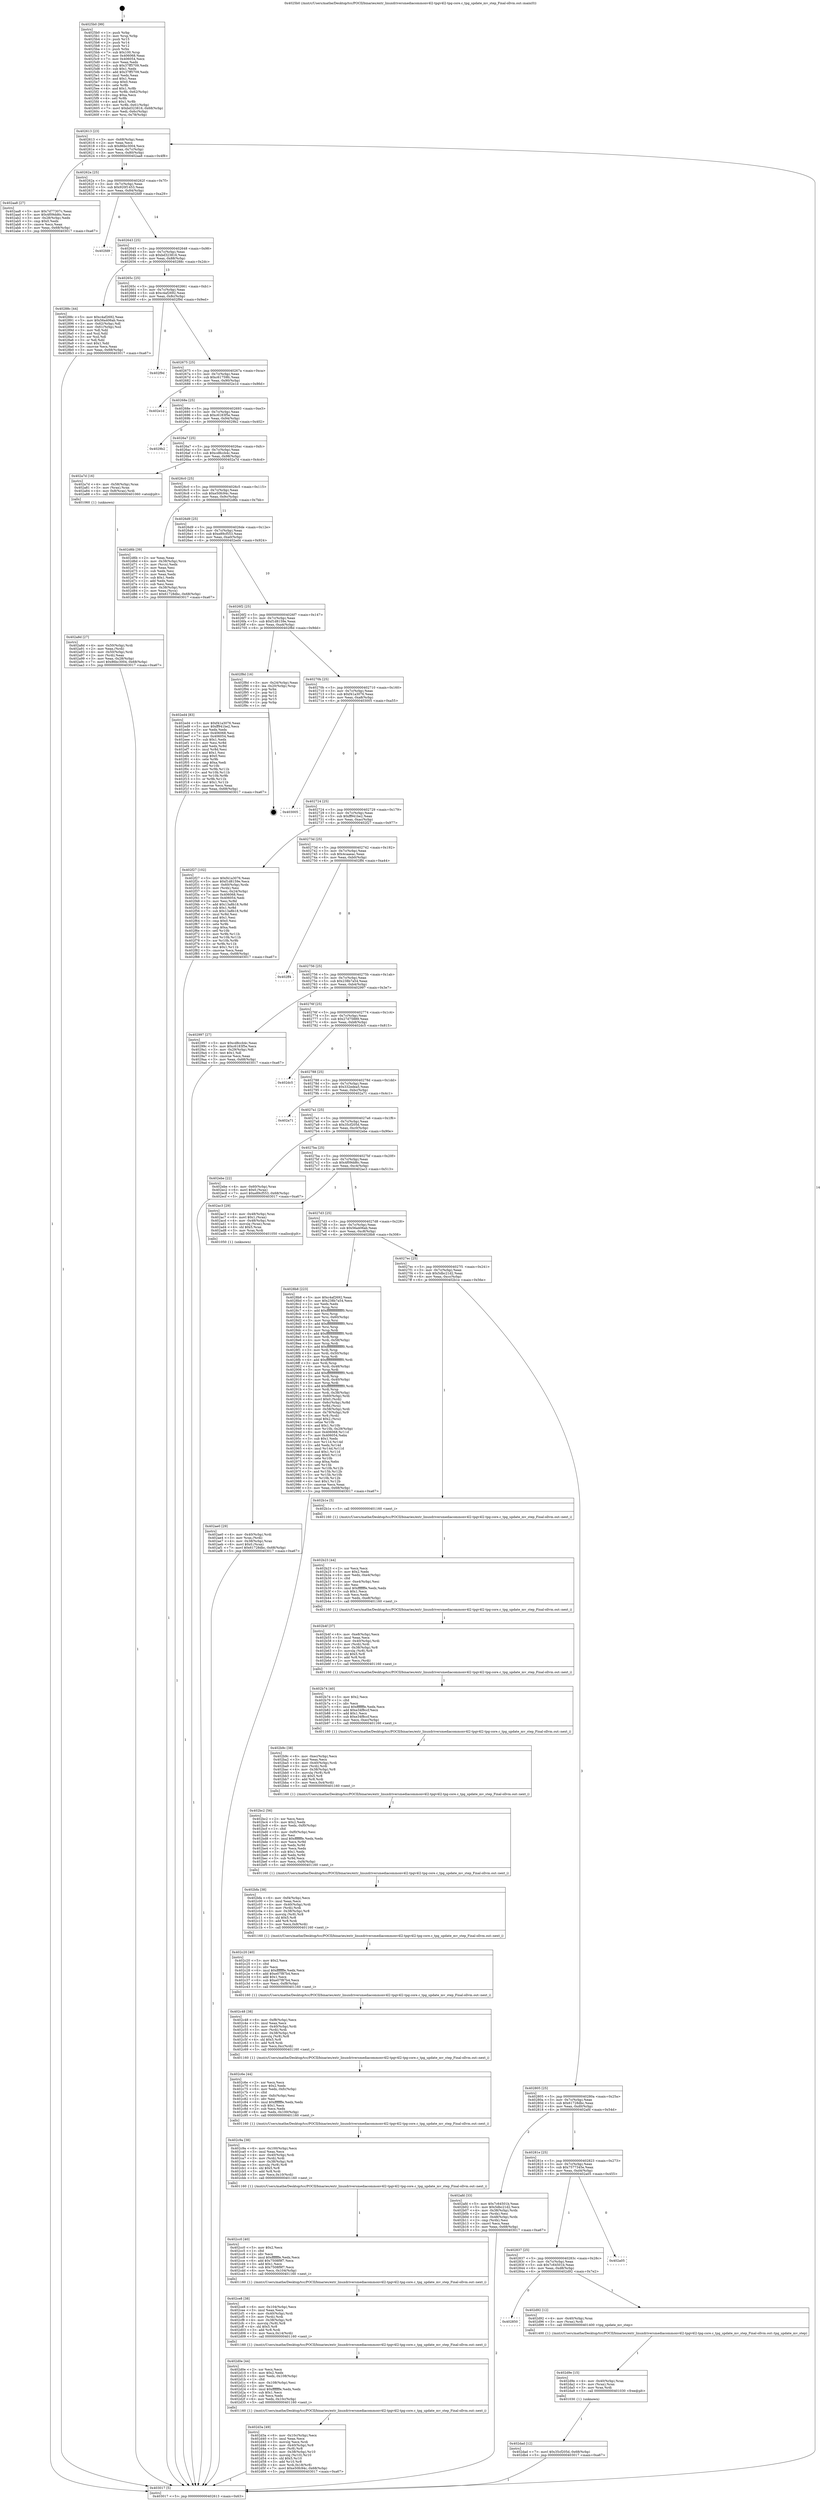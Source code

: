digraph "0x4025b0" {
  label = "0x4025b0 (/mnt/c/Users/mathe/Desktop/tcc/POCII/binaries/extr_linuxdriversmediacommonv4l2-tpgv4l2-tpg-core.c_tpg_update_mv_step_Final-ollvm.out::main(0))"
  labelloc = "t"
  node[shape=record]

  Entry [label="",width=0.3,height=0.3,shape=circle,fillcolor=black,style=filled]
  "0x402613" [label="{
     0x402613 [23]\l
     | [instrs]\l
     &nbsp;&nbsp;0x402613 \<+3\>: mov -0x68(%rbp),%eax\l
     &nbsp;&nbsp;0x402616 \<+2\>: mov %eax,%ecx\l
     &nbsp;&nbsp;0x402618 \<+6\>: sub $0x86bc3004,%ecx\l
     &nbsp;&nbsp;0x40261e \<+3\>: mov %eax,-0x7c(%rbp)\l
     &nbsp;&nbsp;0x402621 \<+3\>: mov %ecx,-0x80(%rbp)\l
     &nbsp;&nbsp;0x402624 \<+6\>: je 0000000000402aa8 \<main+0x4f8\>\l
  }"]
  "0x402aa8" [label="{
     0x402aa8 [27]\l
     | [instrs]\l
     &nbsp;&nbsp;0x402aa8 \<+5\>: mov $0x7d77307c,%eax\l
     &nbsp;&nbsp;0x402aad \<+5\>: mov $0x4f09dd6c,%ecx\l
     &nbsp;&nbsp;0x402ab2 \<+3\>: mov -0x28(%rbp),%edx\l
     &nbsp;&nbsp;0x402ab5 \<+3\>: cmp $0x0,%edx\l
     &nbsp;&nbsp;0x402ab8 \<+3\>: cmove %ecx,%eax\l
     &nbsp;&nbsp;0x402abb \<+3\>: mov %eax,-0x68(%rbp)\l
     &nbsp;&nbsp;0x402abe \<+5\>: jmp 0000000000403017 \<main+0xa67\>\l
  }"]
  "0x40262a" [label="{
     0x40262a [25]\l
     | [instrs]\l
     &nbsp;&nbsp;0x40262a \<+5\>: jmp 000000000040262f \<main+0x7f\>\l
     &nbsp;&nbsp;0x40262f \<+3\>: mov -0x7c(%rbp),%eax\l
     &nbsp;&nbsp;0x402632 \<+5\>: sub $0x920f1453,%eax\l
     &nbsp;&nbsp;0x402637 \<+6\>: mov %eax,-0x84(%rbp)\l
     &nbsp;&nbsp;0x40263d \<+6\>: je 0000000000402fd9 \<main+0xa29\>\l
  }"]
  Exit [label="",width=0.3,height=0.3,shape=circle,fillcolor=black,style=filled,peripheries=2]
  "0x402fd9" [label="{
     0x402fd9\l
  }", style=dashed]
  "0x402643" [label="{
     0x402643 [25]\l
     | [instrs]\l
     &nbsp;&nbsp;0x402643 \<+5\>: jmp 0000000000402648 \<main+0x98\>\l
     &nbsp;&nbsp;0x402648 \<+3\>: mov -0x7c(%rbp),%eax\l
     &nbsp;&nbsp;0x40264b \<+5\>: sub $0xbd323816,%eax\l
     &nbsp;&nbsp;0x402650 \<+6\>: mov %eax,-0x88(%rbp)\l
     &nbsp;&nbsp;0x402656 \<+6\>: je 000000000040288c \<main+0x2dc\>\l
  }"]
  "0x402dad" [label="{
     0x402dad [12]\l
     | [instrs]\l
     &nbsp;&nbsp;0x402dad \<+7\>: movl $0x35cf205d,-0x68(%rbp)\l
     &nbsp;&nbsp;0x402db4 \<+5\>: jmp 0000000000403017 \<main+0xa67\>\l
  }"]
  "0x40288c" [label="{
     0x40288c [44]\l
     | [instrs]\l
     &nbsp;&nbsp;0x40288c \<+5\>: mov $0xc4af2692,%eax\l
     &nbsp;&nbsp;0x402891 \<+5\>: mov $0x56a406ab,%ecx\l
     &nbsp;&nbsp;0x402896 \<+3\>: mov -0x62(%rbp),%dl\l
     &nbsp;&nbsp;0x402899 \<+4\>: mov -0x61(%rbp),%sil\l
     &nbsp;&nbsp;0x40289d \<+3\>: mov %dl,%dil\l
     &nbsp;&nbsp;0x4028a0 \<+3\>: and %sil,%dil\l
     &nbsp;&nbsp;0x4028a3 \<+3\>: xor %sil,%dl\l
     &nbsp;&nbsp;0x4028a6 \<+3\>: or %dl,%dil\l
     &nbsp;&nbsp;0x4028a9 \<+4\>: test $0x1,%dil\l
     &nbsp;&nbsp;0x4028ad \<+3\>: cmovne %ecx,%eax\l
     &nbsp;&nbsp;0x4028b0 \<+3\>: mov %eax,-0x68(%rbp)\l
     &nbsp;&nbsp;0x4028b3 \<+5\>: jmp 0000000000403017 \<main+0xa67\>\l
  }"]
  "0x40265c" [label="{
     0x40265c [25]\l
     | [instrs]\l
     &nbsp;&nbsp;0x40265c \<+5\>: jmp 0000000000402661 \<main+0xb1\>\l
     &nbsp;&nbsp;0x402661 \<+3\>: mov -0x7c(%rbp),%eax\l
     &nbsp;&nbsp;0x402664 \<+5\>: sub $0xc4af2692,%eax\l
     &nbsp;&nbsp;0x402669 \<+6\>: mov %eax,-0x8c(%rbp)\l
     &nbsp;&nbsp;0x40266f \<+6\>: je 0000000000402f9d \<main+0x9ed\>\l
  }"]
  "0x403017" [label="{
     0x403017 [5]\l
     | [instrs]\l
     &nbsp;&nbsp;0x403017 \<+5\>: jmp 0000000000402613 \<main+0x63\>\l
  }"]
  "0x4025b0" [label="{
     0x4025b0 [99]\l
     | [instrs]\l
     &nbsp;&nbsp;0x4025b0 \<+1\>: push %rbp\l
     &nbsp;&nbsp;0x4025b1 \<+3\>: mov %rsp,%rbp\l
     &nbsp;&nbsp;0x4025b4 \<+2\>: push %r15\l
     &nbsp;&nbsp;0x4025b6 \<+2\>: push %r14\l
     &nbsp;&nbsp;0x4025b8 \<+2\>: push %r12\l
     &nbsp;&nbsp;0x4025ba \<+1\>: push %rbx\l
     &nbsp;&nbsp;0x4025bb \<+7\>: sub $0x100,%rsp\l
     &nbsp;&nbsp;0x4025c2 \<+7\>: mov 0x406068,%eax\l
     &nbsp;&nbsp;0x4025c9 \<+7\>: mov 0x406054,%ecx\l
     &nbsp;&nbsp;0x4025d0 \<+2\>: mov %eax,%edx\l
     &nbsp;&nbsp;0x4025d2 \<+6\>: sub $0x37ff5709,%edx\l
     &nbsp;&nbsp;0x4025d8 \<+3\>: sub $0x1,%edx\l
     &nbsp;&nbsp;0x4025db \<+6\>: add $0x37ff5709,%edx\l
     &nbsp;&nbsp;0x4025e1 \<+3\>: imul %edx,%eax\l
     &nbsp;&nbsp;0x4025e4 \<+3\>: and $0x1,%eax\l
     &nbsp;&nbsp;0x4025e7 \<+3\>: cmp $0x0,%eax\l
     &nbsp;&nbsp;0x4025ea \<+4\>: sete %r8b\l
     &nbsp;&nbsp;0x4025ee \<+4\>: and $0x1,%r8b\l
     &nbsp;&nbsp;0x4025f2 \<+4\>: mov %r8b,-0x62(%rbp)\l
     &nbsp;&nbsp;0x4025f6 \<+3\>: cmp $0xa,%ecx\l
     &nbsp;&nbsp;0x4025f9 \<+4\>: setl %r8b\l
     &nbsp;&nbsp;0x4025fd \<+4\>: and $0x1,%r8b\l
     &nbsp;&nbsp;0x402601 \<+4\>: mov %r8b,-0x61(%rbp)\l
     &nbsp;&nbsp;0x402605 \<+7\>: movl $0xbd323816,-0x68(%rbp)\l
     &nbsp;&nbsp;0x40260c \<+3\>: mov %edi,-0x6c(%rbp)\l
     &nbsp;&nbsp;0x40260f \<+4\>: mov %rsi,-0x78(%rbp)\l
  }"]
  "0x402d9e" [label="{
     0x402d9e [15]\l
     | [instrs]\l
     &nbsp;&nbsp;0x402d9e \<+4\>: mov -0x40(%rbp),%rax\l
     &nbsp;&nbsp;0x402da2 \<+3\>: mov (%rax),%rax\l
     &nbsp;&nbsp;0x402da5 \<+3\>: mov %rax,%rdi\l
     &nbsp;&nbsp;0x402da8 \<+5\>: call 0000000000401030 \<free@plt\>\l
     | [calls]\l
     &nbsp;&nbsp;0x401030 \{1\} (unknown)\l
  }"]
  "0x402f9d" [label="{
     0x402f9d\l
  }", style=dashed]
  "0x402675" [label="{
     0x402675 [25]\l
     | [instrs]\l
     &nbsp;&nbsp;0x402675 \<+5\>: jmp 000000000040267a \<main+0xca\>\l
     &nbsp;&nbsp;0x40267a \<+3\>: mov -0x7c(%rbp),%eax\l
     &nbsp;&nbsp;0x40267d \<+5\>: sub $0xc61759fc,%eax\l
     &nbsp;&nbsp;0x402682 \<+6\>: mov %eax,-0x90(%rbp)\l
     &nbsp;&nbsp;0x402688 \<+6\>: je 0000000000402e1d \<main+0x86d\>\l
  }"]
  "0x402850" [label="{
     0x402850\l
  }", style=dashed]
  "0x402e1d" [label="{
     0x402e1d\l
  }", style=dashed]
  "0x40268e" [label="{
     0x40268e [25]\l
     | [instrs]\l
     &nbsp;&nbsp;0x40268e \<+5\>: jmp 0000000000402693 \<main+0xe3\>\l
     &nbsp;&nbsp;0x402693 \<+3\>: mov -0x7c(%rbp),%eax\l
     &nbsp;&nbsp;0x402696 \<+5\>: sub $0xc6183f5e,%eax\l
     &nbsp;&nbsp;0x40269b \<+6\>: mov %eax,-0x94(%rbp)\l
     &nbsp;&nbsp;0x4026a1 \<+6\>: je 00000000004029b2 \<main+0x402\>\l
  }"]
  "0x402d92" [label="{
     0x402d92 [12]\l
     | [instrs]\l
     &nbsp;&nbsp;0x402d92 \<+4\>: mov -0x40(%rbp),%rax\l
     &nbsp;&nbsp;0x402d96 \<+3\>: mov (%rax),%rdi\l
     &nbsp;&nbsp;0x402d99 \<+5\>: call 0000000000401400 \<tpg_update_mv_step\>\l
     | [calls]\l
     &nbsp;&nbsp;0x401400 \{1\} (/mnt/c/Users/mathe/Desktop/tcc/POCII/binaries/extr_linuxdriversmediacommonv4l2-tpgv4l2-tpg-core.c_tpg_update_mv_step_Final-ollvm.out::tpg_update_mv_step)\l
  }"]
  "0x4029b2" [label="{
     0x4029b2\l
  }", style=dashed]
  "0x4026a7" [label="{
     0x4026a7 [25]\l
     | [instrs]\l
     &nbsp;&nbsp;0x4026a7 \<+5\>: jmp 00000000004026ac \<main+0xfc\>\l
     &nbsp;&nbsp;0x4026ac \<+3\>: mov -0x7c(%rbp),%eax\l
     &nbsp;&nbsp;0x4026af \<+5\>: sub $0xcd8ccb4c,%eax\l
     &nbsp;&nbsp;0x4026b4 \<+6\>: mov %eax,-0x98(%rbp)\l
     &nbsp;&nbsp;0x4026ba \<+6\>: je 0000000000402a7d \<main+0x4cd\>\l
  }"]
  "0x402837" [label="{
     0x402837 [25]\l
     | [instrs]\l
     &nbsp;&nbsp;0x402837 \<+5\>: jmp 000000000040283c \<main+0x28c\>\l
     &nbsp;&nbsp;0x40283c \<+3\>: mov -0x7c(%rbp),%eax\l
     &nbsp;&nbsp;0x40283f \<+5\>: sub $0x7c64501b,%eax\l
     &nbsp;&nbsp;0x402844 \<+6\>: mov %eax,-0xd8(%rbp)\l
     &nbsp;&nbsp;0x40284a \<+6\>: je 0000000000402d92 \<main+0x7e2\>\l
  }"]
  "0x402a7d" [label="{
     0x402a7d [16]\l
     | [instrs]\l
     &nbsp;&nbsp;0x402a7d \<+4\>: mov -0x58(%rbp),%rax\l
     &nbsp;&nbsp;0x402a81 \<+3\>: mov (%rax),%rax\l
     &nbsp;&nbsp;0x402a84 \<+4\>: mov 0x8(%rax),%rdi\l
     &nbsp;&nbsp;0x402a88 \<+5\>: call 0000000000401060 \<atoi@plt\>\l
     | [calls]\l
     &nbsp;&nbsp;0x401060 \{1\} (unknown)\l
  }"]
  "0x4026c0" [label="{
     0x4026c0 [25]\l
     | [instrs]\l
     &nbsp;&nbsp;0x4026c0 \<+5\>: jmp 00000000004026c5 \<main+0x115\>\l
     &nbsp;&nbsp;0x4026c5 \<+3\>: mov -0x7c(%rbp),%eax\l
     &nbsp;&nbsp;0x4026c8 \<+5\>: sub $0xe50fc94c,%eax\l
     &nbsp;&nbsp;0x4026cd \<+6\>: mov %eax,-0x9c(%rbp)\l
     &nbsp;&nbsp;0x4026d3 \<+6\>: je 0000000000402d6b \<main+0x7bb\>\l
  }"]
  "0x402a05" [label="{
     0x402a05\l
  }", style=dashed]
  "0x402d6b" [label="{
     0x402d6b [39]\l
     | [instrs]\l
     &nbsp;&nbsp;0x402d6b \<+2\>: xor %eax,%eax\l
     &nbsp;&nbsp;0x402d6d \<+4\>: mov -0x38(%rbp),%rcx\l
     &nbsp;&nbsp;0x402d71 \<+2\>: mov (%rcx),%edx\l
     &nbsp;&nbsp;0x402d73 \<+2\>: mov %eax,%esi\l
     &nbsp;&nbsp;0x402d75 \<+2\>: sub %edx,%esi\l
     &nbsp;&nbsp;0x402d77 \<+2\>: mov %eax,%edx\l
     &nbsp;&nbsp;0x402d79 \<+3\>: sub $0x1,%edx\l
     &nbsp;&nbsp;0x402d7c \<+2\>: add %edx,%esi\l
     &nbsp;&nbsp;0x402d7e \<+2\>: sub %esi,%eax\l
     &nbsp;&nbsp;0x402d80 \<+4\>: mov -0x38(%rbp),%rcx\l
     &nbsp;&nbsp;0x402d84 \<+2\>: mov %eax,(%rcx)\l
     &nbsp;&nbsp;0x402d86 \<+7\>: movl $0x61728dbc,-0x68(%rbp)\l
     &nbsp;&nbsp;0x402d8d \<+5\>: jmp 0000000000403017 \<main+0xa67\>\l
  }"]
  "0x4026d9" [label="{
     0x4026d9 [25]\l
     | [instrs]\l
     &nbsp;&nbsp;0x4026d9 \<+5\>: jmp 00000000004026de \<main+0x12e\>\l
     &nbsp;&nbsp;0x4026de \<+3\>: mov -0x7c(%rbp),%eax\l
     &nbsp;&nbsp;0x4026e1 \<+5\>: sub $0xe89cf553,%eax\l
     &nbsp;&nbsp;0x4026e6 \<+6\>: mov %eax,-0xa0(%rbp)\l
     &nbsp;&nbsp;0x4026ec \<+6\>: je 0000000000402ed4 \<main+0x924\>\l
  }"]
  "0x402d3a" [label="{
     0x402d3a [49]\l
     | [instrs]\l
     &nbsp;&nbsp;0x402d3a \<+6\>: mov -0x10c(%rbp),%ecx\l
     &nbsp;&nbsp;0x402d40 \<+3\>: imul %eax,%ecx\l
     &nbsp;&nbsp;0x402d43 \<+3\>: movslq %ecx,%rdi\l
     &nbsp;&nbsp;0x402d46 \<+4\>: mov -0x40(%rbp),%r8\l
     &nbsp;&nbsp;0x402d4a \<+3\>: mov (%r8),%r8\l
     &nbsp;&nbsp;0x402d4d \<+4\>: mov -0x38(%rbp),%r10\l
     &nbsp;&nbsp;0x402d51 \<+3\>: movslq (%r10),%r10\l
     &nbsp;&nbsp;0x402d54 \<+4\>: shl $0x5,%r10\l
     &nbsp;&nbsp;0x402d58 \<+3\>: add %r10,%r8\l
     &nbsp;&nbsp;0x402d5b \<+4\>: mov %rdi,0x18(%r8)\l
     &nbsp;&nbsp;0x402d5f \<+7\>: movl $0xe50fc94c,-0x68(%rbp)\l
     &nbsp;&nbsp;0x402d66 \<+5\>: jmp 0000000000403017 \<main+0xa67\>\l
  }"]
  "0x402ed4" [label="{
     0x402ed4 [83]\l
     | [instrs]\l
     &nbsp;&nbsp;0x402ed4 \<+5\>: mov $0xf41a3076,%eax\l
     &nbsp;&nbsp;0x402ed9 \<+5\>: mov $0xff941be2,%ecx\l
     &nbsp;&nbsp;0x402ede \<+2\>: xor %edx,%edx\l
     &nbsp;&nbsp;0x402ee0 \<+7\>: mov 0x406068,%esi\l
     &nbsp;&nbsp;0x402ee7 \<+7\>: mov 0x406054,%edi\l
     &nbsp;&nbsp;0x402eee \<+3\>: sub $0x1,%edx\l
     &nbsp;&nbsp;0x402ef1 \<+3\>: mov %esi,%r8d\l
     &nbsp;&nbsp;0x402ef4 \<+3\>: add %edx,%r8d\l
     &nbsp;&nbsp;0x402ef7 \<+4\>: imul %r8d,%esi\l
     &nbsp;&nbsp;0x402efb \<+3\>: and $0x1,%esi\l
     &nbsp;&nbsp;0x402efe \<+3\>: cmp $0x0,%esi\l
     &nbsp;&nbsp;0x402f01 \<+4\>: sete %r9b\l
     &nbsp;&nbsp;0x402f05 \<+3\>: cmp $0xa,%edi\l
     &nbsp;&nbsp;0x402f08 \<+4\>: setl %r10b\l
     &nbsp;&nbsp;0x402f0c \<+3\>: mov %r9b,%r11b\l
     &nbsp;&nbsp;0x402f0f \<+3\>: and %r10b,%r11b\l
     &nbsp;&nbsp;0x402f12 \<+3\>: xor %r10b,%r9b\l
     &nbsp;&nbsp;0x402f15 \<+3\>: or %r9b,%r11b\l
     &nbsp;&nbsp;0x402f18 \<+4\>: test $0x1,%r11b\l
     &nbsp;&nbsp;0x402f1c \<+3\>: cmovne %ecx,%eax\l
     &nbsp;&nbsp;0x402f1f \<+3\>: mov %eax,-0x68(%rbp)\l
     &nbsp;&nbsp;0x402f22 \<+5\>: jmp 0000000000403017 \<main+0xa67\>\l
  }"]
  "0x4026f2" [label="{
     0x4026f2 [25]\l
     | [instrs]\l
     &nbsp;&nbsp;0x4026f2 \<+5\>: jmp 00000000004026f7 \<main+0x147\>\l
     &nbsp;&nbsp;0x4026f7 \<+3\>: mov -0x7c(%rbp),%eax\l
     &nbsp;&nbsp;0x4026fa \<+5\>: sub $0xf1d8159e,%eax\l
     &nbsp;&nbsp;0x4026ff \<+6\>: mov %eax,-0xa4(%rbp)\l
     &nbsp;&nbsp;0x402705 \<+6\>: je 0000000000402f8d \<main+0x9dd\>\l
  }"]
  "0x402d0e" [label="{
     0x402d0e [44]\l
     | [instrs]\l
     &nbsp;&nbsp;0x402d0e \<+2\>: xor %ecx,%ecx\l
     &nbsp;&nbsp;0x402d10 \<+5\>: mov $0x2,%edx\l
     &nbsp;&nbsp;0x402d15 \<+6\>: mov %edx,-0x108(%rbp)\l
     &nbsp;&nbsp;0x402d1b \<+1\>: cltd\l
     &nbsp;&nbsp;0x402d1c \<+6\>: mov -0x108(%rbp),%esi\l
     &nbsp;&nbsp;0x402d22 \<+2\>: idiv %esi\l
     &nbsp;&nbsp;0x402d24 \<+6\>: imul $0xfffffffe,%edx,%edx\l
     &nbsp;&nbsp;0x402d2a \<+3\>: sub $0x1,%ecx\l
     &nbsp;&nbsp;0x402d2d \<+2\>: sub %ecx,%edx\l
     &nbsp;&nbsp;0x402d2f \<+6\>: mov %edx,-0x10c(%rbp)\l
     &nbsp;&nbsp;0x402d35 \<+5\>: call 0000000000401160 \<next_i\>\l
     | [calls]\l
     &nbsp;&nbsp;0x401160 \{1\} (/mnt/c/Users/mathe/Desktop/tcc/POCII/binaries/extr_linuxdriversmediacommonv4l2-tpgv4l2-tpg-core.c_tpg_update_mv_step_Final-ollvm.out::next_i)\l
  }"]
  "0x402f8d" [label="{
     0x402f8d [16]\l
     | [instrs]\l
     &nbsp;&nbsp;0x402f8d \<+3\>: mov -0x24(%rbp),%eax\l
     &nbsp;&nbsp;0x402f90 \<+4\>: lea -0x20(%rbp),%rsp\l
     &nbsp;&nbsp;0x402f94 \<+1\>: pop %rbx\l
     &nbsp;&nbsp;0x402f95 \<+2\>: pop %r12\l
     &nbsp;&nbsp;0x402f97 \<+2\>: pop %r14\l
     &nbsp;&nbsp;0x402f99 \<+2\>: pop %r15\l
     &nbsp;&nbsp;0x402f9b \<+1\>: pop %rbp\l
     &nbsp;&nbsp;0x402f9c \<+1\>: ret\l
  }"]
  "0x40270b" [label="{
     0x40270b [25]\l
     | [instrs]\l
     &nbsp;&nbsp;0x40270b \<+5\>: jmp 0000000000402710 \<main+0x160\>\l
     &nbsp;&nbsp;0x402710 \<+3\>: mov -0x7c(%rbp),%eax\l
     &nbsp;&nbsp;0x402713 \<+5\>: sub $0xf41a3076,%eax\l
     &nbsp;&nbsp;0x402718 \<+6\>: mov %eax,-0xa8(%rbp)\l
     &nbsp;&nbsp;0x40271e \<+6\>: je 0000000000403005 \<main+0xa55\>\l
  }"]
  "0x402ce8" [label="{
     0x402ce8 [38]\l
     | [instrs]\l
     &nbsp;&nbsp;0x402ce8 \<+6\>: mov -0x104(%rbp),%ecx\l
     &nbsp;&nbsp;0x402cee \<+3\>: imul %eax,%ecx\l
     &nbsp;&nbsp;0x402cf1 \<+4\>: mov -0x40(%rbp),%rdi\l
     &nbsp;&nbsp;0x402cf5 \<+3\>: mov (%rdi),%rdi\l
     &nbsp;&nbsp;0x402cf8 \<+4\>: mov -0x38(%rbp),%r8\l
     &nbsp;&nbsp;0x402cfc \<+3\>: movslq (%r8),%r8\l
     &nbsp;&nbsp;0x402cff \<+4\>: shl $0x5,%r8\l
     &nbsp;&nbsp;0x402d03 \<+3\>: add %r8,%rdi\l
     &nbsp;&nbsp;0x402d06 \<+3\>: mov %ecx,0x14(%rdi)\l
     &nbsp;&nbsp;0x402d09 \<+5\>: call 0000000000401160 \<next_i\>\l
     | [calls]\l
     &nbsp;&nbsp;0x401160 \{1\} (/mnt/c/Users/mathe/Desktop/tcc/POCII/binaries/extr_linuxdriversmediacommonv4l2-tpgv4l2-tpg-core.c_tpg_update_mv_step_Final-ollvm.out::next_i)\l
  }"]
  "0x403005" [label="{
     0x403005\l
  }", style=dashed]
  "0x402724" [label="{
     0x402724 [25]\l
     | [instrs]\l
     &nbsp;&nbsp;0x402724 \<+5\>: jmp 0000000000402729 \<main+0x179\>\l
     &nbsp;&nbsp;0x402729 \<+3\>: mov -0x7c(%rbp),%eax\l
     &nbsp;&nbsp;0x40272c \<+5\>: sub $0xff941be2,%eax\l
     &nbsp;&nbsp;0x402731 \<+6\>: mov %eax,-0xac(%rbp)\l
     &nbsp;&nbsp;0x402737 \<+6\>: je 0000000000402f27 \<main+0x977\>\l
  }"]
  "0x402cc0" [label="{
     0x402cc0 [40]\l
     | [instrs]\l
     &nbsp;&nbsp;0x402cc0 \<+5\>: mov $0x2,%ecx\l
     &nbsp;&nbsp;0x402cc5 \<+1\>: cltd\l
     &nbsp;&nbsp;0x402cc6 \<+2\>: idiv %ecx\l
     &nbsp;&nbsp;0x402cc8 \<+6\>: imul $0xfffffffe,%edx,%ecx\l
     &nbsp;&nbsp;0x402cce \<+6\>: add $0x7508f9f7,%ecx\l
     &nbsp;&nbsp;0x402cd4 \<+3\>: add $0x1,%ecx\l
     &nbsp;&nbsp;0x402cd7 \<+6\>: sub $0x7508f9f7,%ecx\l
     &nbsp;&nbsp;0x402cdd \<+6\>: mov %ecx,-0x104(%rbp)\l
     &nbsp;&nbsp;0x402ce3 \<+5\>: call 0000000000401160 \<next_i\>\l
     | [calls]\l
     &nbsp;&nbsp;0x401160 \{1\} (/mnt/c/Users/mathe/Desktop/tcc/POCII/binaries/extr_linuxdriversmediacommonv4l2-tpgv4l2-tpg-core.c_tpg_update_mv_step_Final-ollvm.out::next_i)\l
  }"]
  "0x402f27" [label="{
     0x402f27 [102]\l
     | [instrs]\l
     &nbsp;&nbsp;0x402f27 \<+5\>: mov $0xf41a3076,%eax\l
     &nbsp;&nbsp;0x402f2c \<+5\>: mov $0xf1d8159e,%ecx\l
     &nbsp;&nbsp;0x402f31 \<+4\>: mov -0x60(%rbp),%rdx\l
     &nbsp;&nbsp;0x402f35 \<+2\>: mov (%rdx),%esi\l
     &nbsp;&nbsp;0x402f37 \<+3\>: mov %esi,-0x24(%rbp)\l
     &nbsp;&nbsp;0x402f3a \<+7\>: mov 0x406068,%esi\l
     &nbsp;&nbsp;0x402f41 \<+7\>: mov 0x406054,%edi\l
     &nbsp;&nbsp;0x402f48 \<+3\>: mov %esi,%r8d\l
     &nbsp;&nbsp;0x402f4b \<+7\>: add $0x13a8b18,%r8d\l
     &nbsp;&nbsp;0x402f52 \<+4\>: sub $0x1,%r8d\l
     &nbsp;&nbsp;0x402f56 \<+7\>: sub $0x13a8b18,%r8d\l
     &nbsp;&nbsp;0x402f5d \<+4\>: imul %r8d,%esi\l
     &nbsp;&nbsp;0x402f61 \<+3\>: and $0x1,%esi\l
     &nbsp;&nbsp;0x402f64 \<+3\>: cmp $0x0,%esi\l
     &nbsp;&nbsp;0x402f67 \<+4\>: sete %r9b\l
     &nbsp;&nbsp;0x402f6b \<+3\>: cmp $0xa,%edi\l
     &nbsp;&nbsp;0x402f6e \<+4\>: setl %r10b\l
     &nbsp;&nbsp;0x402f72 \<+3\>: mov %r9b,%r11b\l
     &nbsp;&nbsp;0x402f75 \<+3\>: and %r10b,%r11b\l
     &nbsp;&nbsp;0x402f78 \<+3\>: xor %r10b,%r9b\l
     &nbsp;&nbsp;0x402f7b \<+3\>: or %r9b,%r11b\l
     &nbsp;&nbsp;0x402f7e \<+4\>: test $0x1,%r11b\l
     &nbsp;&nbsp;0x402f82 \<+3\>: cmovne %ecx,%eax\l
     &nbsp;&nbsp;0x402f85 \<+3\>: mov %eax,-0x68(%rbp)\l
     &nbsp;&nbsp;0x402f88 \<+5\>: jmp 0000000000403017 \<main+0xa67\>\l
  }"]
  "0x40273d" [label="{
     0x40273d [25]\l
     | [instrs]\l
     &nbsp;&nbsp;0x40273d \<+5\>: jmp 0000000000402742 \<main+0x192\>\l
     &nbsp;&nbsp;0x402742 \<+3\>: mov -0x7c(%rbp),%eax\l
     &nbsp;&nbsp;0x402745 \<+5\>: sub $0x4caaeac,%eax\l
     &nbsp;&nbsp;0x40274a \<+6\>: mov %eax,-0xb0(%rbp)\l
     &nbsp;&nbsp;0x402750 \<+6\>: je 0000000000402ff4 \<main+0xa44\>\l
  }"]
  "0x402c9a" [label="{
     0x402c9a [38]\l
     | [instrs]\l
     &nbsp;&nbsp;0x402c9a \<+6\>: mov -0x100(%rbp),%ecx\l
     &nbsp;&nbsp;0x402ca0 \<+3\>: imul %eax,%ecx\l
     &nbsp;&nbsp;0x402ca3 \<+4\>: mov -0x40(%rbp),%rdi\l
     &nbsp;&nbsp;0x402ca7 \<+3\>: mov (%rdi),%rdi\l
     &nbsp;&nbsp;0x402caa \<+4\>: mov -0x38(%rbp),%r8\l
     &nbsp;&nbsp;0x402cae \<+3\>: movslq (%r8),%r8\l
     &nbsp;&nbsp;0x402cb1 \<+4\>: shl $0x5,%r8\l
     &nbsp;&nbsp;0x402cb5 \<+3\>: add %r8,%rdi\l
     &nbsp;&nbsp;0x402cb8 \<+3\>: mov %ecx,0x10(%rdi)\l
     &nbsp;&nbsp;0x402cbb \<+5\>: call 0000000000401160 \<next_i\>\l
     | [calls]\l
     &nbsp;&nbsp;0x401160 \{1\} (/mnt/c/Users/mathe/Desktop/tcc/POCII/binaries/extr_linuxdriversmediacommonv4l2-tpgv4l2-tpg-core.c_tpg_update_mv_step_Final-ollvm.out::next_i)\l
  }"]
  "0x402ff4" [label="{
     0x402ff4\l
  }", style=dashed]
  "0x402756" [label="{
     0x402756 [25]\l
     | [instrs]\l
     &nbsp;&nbsp;0x402756 \<+5\>: jmp 000000000040275b \<main+0x1ab\>\l
     &nbsp;&nbsp;0x40275b \<+3\>: mov -0x7c(%rbp),%eax\l
     &nbsp;&nbsp;0x40275e \<+5\>: sub $0x238b7a54,%eax\l
     &nbsp;&nbsp;0x402763 \<+6\>: mov %eax,-0xb4(%rbp)\l
     &nbsp;&nbsp;0x402769 \<+6\>: je 0000000000402997 \<main+0x3e7\>\l
  }"]
  "0x402c6e" [label="{
     0x402c6e [44]\l
     | [instrs]\l
     &nbsp;&nbsp;0x402c6e \<+2\>: xor %ecx,%ecx\l
     &nbsp;&nbsp;0x402c70 \<+5\>: mov $0x2,%edx\l
     &nbsp;&nbsp;0x402c75 \<+6\>: mov %edx,-0xfc(%rbp)\l
     &nbsp;&nbsp;0x402c7b \<+1\>: cltd\l
     &nbsp;&nbsp;0x402c7c \<+6\>: mov -0xfc(%rbp),%esi\l
     &nbsp;&nbsp;0x402c82 \<+2\>: idiv %esi\l
     &nbsp;&nbsp;0x402c84 \<+6\>: imul $0xfffffffe,%edx,%edx\l
     &nbsp;&nbsp;0x402c8a \<+3\>: sub $0x1,%ecx\l
     &nbsp;&nbsp;0x402c8d \<+2\>: sub %ecx,%edx\l
     &nbsp;&nbsp;0x402c8f \<+6\>: mov %edx,-0x100(%rbp)\l
     &nbsp;&nbsp;0x402c95 \<+5\>: call 0000000000401160 \<next_i\>\l
     | [calls]\l
     &nbsp;&nbsp;0x401160 \{1\} (/mnt/c/Users/mathe/Desktop/tcc/POCII/binaries/extr_linuxdriversmediacommonv4l2-tpgv4l2-tpg-core.c_tpg_update_mv_step_Final-ollvm.out::next_i)\l
  }"]
  "0x402997" [label="{
     0x402997 [27]\l
     | [instrs]\l
     &nbsp;&nbsp;0x402997 \<+5\>: mov $0xcd8ccb4c,%eax\l
     &nbsp;&nbsp;0x40299c \<+5\>: mov $0xc6183f5e,%ecx\l
     &nbsp;&nbsp;0x4029a1 \<+3\>: mov -0x29(%rbp),%dl\l
     &nbsp;&nbsp;0x4029a4 \<+3\>: test $0x1,%dl\l
     &nbsp;&nbsp;0x4029a7 \<+3\>: cmovne %ecx,%eax\l
     &nbsp;&nbsp;0x4029aa \<+3\>: mov %eax,-0x68(%rbp)\l
     &nbsp;&nbsp;0x4029ad \<+5\>: jmp 0000000000403017 \<main+0xa67\>\l
  }"]
  "0x40276f" [label="{
     0x40276f [25]\l
     | [instrs]\l
     &nbsp;&nbsp;0x40276f \<+5\>: jmp 0000000000402774 \<main+0x1c4\>\l
     &nbsp;&nbsp;0x402774 \<+3\>: mov -0x7c(%rbp),%eax\l
     &nbsp;&nbsp;0x402777 \<+5\>: sub $0x27d75889,%eax\l
     &nbsp;&nbsp;0x40277c \<+6\>: mov %eax,-0xb8(%rbp)\l
     &nbsp;&nbsp;0x402782 \<+6\>: je 0000000000402dc5 \<main+0x815\>\l
  }"]
  "0x402c48" [label="{
     0x402c48 [38]\l
     | [instrs]\l
     &nbsp;&nbsp;0x402c48 \<+6\>: mov -0xf8(%rbp),%ecx\l
     &nbsp;&nbsp;0x402c4e \<+3\>: imul %eax,%ecx\l
     &nbsp;&nbsp;0x402c51 \<+4\>: mov -0x40(%rbp),%rdi\l
     &nbsp;&nbsp;0x402c55 \<+3\>: mov (%rdi),%rdi\l
     &nbsp;&nbsp;0x402c58 \<+4\>: mov -0x38(%rbp),%r8\l
     &nbsp;&nbsp;0x402c5c \<+3\>: movslq (%r8),%r8\l
     &nbsp;&nbsp;0x402c5f \<+4\>: shl $0x5,%r8\l
     &nbsp;&nbsp;0x402c63 \<+3\>: add %r8,%rdi\l
     &nbsp;&nbsp;0x402c66 \<+3\>: mov %ecx,0xc(%rdi)\l
     &nbsp;&nbsp;0x402c69 \<+5\>: call 0000000000401160 \<next_i\>\l
     | [calls]\l
     &nbsp;&nbsp;0x401160 \{1\} (/mnt/c/Users/mathe/Desktop/tcc/POCII/binaries/extr_linuxdriversmediacommonv4l2-tpgv4l2-tpg-core.c_tpg_update_mv_step_Final-ollvm.out::next_i)\l
  }"]
  "0x402dc5" [label="{
     0x402dc5\l
  }", style=dashed]
  "0x402788" [label="{
     0x402788 [25]\l
     | [instrs]\l
     &nbsp;&nbsp;0x402788 \<+5\>: jmp 000000000040278d \<main+0x1dd\>\l
     &nbsp;&nbsp;0x40278d \<+3\>: mov -0x7c(%rbp),%eax\l
     &nbsp;&nbsp;0x402790 \<+5\>: sub $0x332edea5,%eax\l
     &nbsp;&nbsp;0x402795 \<+6\>: mov %eax,-0xbc(%rbp)\l
     &nbsp;&nbsp;0x40279b \<+6\>: je 0000000000402a71 \<main+0x4c1\>\l
  }"]
  "0x402c20" [label="{
     0x402c20 [40]\l
     | [instrs]\l
     &nbsp;&nbsp;0x402c20 \<+5\>: mov $0x2,%ecx\l
     &nbsp;&nbsp;0x402c25 \<+1\>: cltd\l
     &nbsp;&nbsp;0x402c26 \<+2\>: idiv %ecx\l
     &nbsp;&nbsp;0x402c28 \<+6\>: imul $0xfffffffe,%edx,%ecx\l
     &nbsp;&nbsp;0x402c2e \<+6\>: add $0xe07f87b4,%ecx\l
     &nbsp;&nbsp;0x402c34 \<+3\>: add $0x1,%ecx\l
     &nbsp;&nbsp;0x402c37 \<+6\>: sub $0xe07f87b4,%ecx\l
     &nbsp;&nbsp;0x402c3d \<+6\>: mov %ecx,-0xf8(%rbp)\l
     &nbsp;&nbsp;0x402c43 \<+5\>: call 0000000000401160 \<next_i\>\l
     | [calls]\l
     &nbsp;&nbsp;0x401160 \{1\} (/mnt/c/Users/mathe/Desktop/tcc/POCII/binaries/extr_linuxdriversmediacommonv4l2-tpgv4l2-tpg-core.c_tpg_update_mv_step_Final-ollvm.out::next_i)\l
  }"]
  "0x402a71" [label="{
     0x402a71\l
  }", style=dashed]
  "0x4027a1" [label="{
     0x4027a1 [25]\l
     | [instrs]\l
     &nbsp;&nbsp;0x4027a1 \<+5\>: jmp 00000000004027a6 \<main+0x1f6\>\l
     &nbsp;&nbsp;0x4027a6 \<+3\>: mov -0x7c(%rbp),%eax\l
     &nbsp;&nbsp;0x4027a9 \<+5\>: sub $0x35cf205d,%eax\l
     &nbsp;&nbsp;0x4027ae \<+6\>: mov %eax,-0xc0(%rbp)\l
     &nbsp;&nbsp;0x4027b4 \<+6\>: je 0000000000402ebe \<main+0x90e\>\l
  }"]
  "0x402bfa" [label="{
     0x402bfa [38]\l
     | [instrs]\l
     &nbsp;&nbsp;0x402bfa \<+6\>: mov -0xf4(%rbp),%ecx\l
     &nbsp;&nbsp;0x402c00 \<+3\>: imul %eax,%ecx\l
     &nbsp;&nbsp;0x402c03 \<+4\>: mov -0x40(%rbp),%rdi\l
     &nbsp;&nbsp;0x402c07 \<+3\>: mov (%rdi),%rdi\l
     &nbsp;&nbsp;0x402c0a \<+4\>: mov -0x38(%rbp),%r8\l
     &nbsp;&nbsp;0x402c0e \<+3\>: movslq (%r8),%r8\l
     &nbsp;&nbsp;0x402c11 \<+4\>: shl $0x5,%r8\l
     &nbsp;&nbsp;0x402c15 \<+3\>: add %r8,%rdi\l
     &nbsp;&nbsp;0x402c18 \<+3\>: mov %ecx,0x8(%rdi)\l
     &nbsp;&nbsp;0x402c1b \<+5\>: call 0000000000401160 \<next_i\>\l
     | [calls]\l
     &nbsp;&nbsp;0x401160 \{1\} (/mnt/c/Users/mathe/Desktop/tcc/POCII/binaries/extr_linuxdriversmediacommonv4l2-tpgv4l2-tpg-core.c_tpg_update_mv_step_Final-ollvm.out::next_i)\l
  }"]
  "0x402ebe" [label="{
     0x402ebe [22]\l
     | [instrs]\l
     &nbsp;&nbsp;0x402ebe \<+4\>: mov -0x60(%rbp),%rax\l
     &nbsp;&nbsp;0x402ec2 \<+6\>: movl $0x0,(%rax)\l
     &nbsp;&nbsp;0x402ec8 \<+7\>: movl $0xe89cf553,-0x68(%rbp)\l
     &nbsp;&nbsp;0x402ecf \<+5\>: jmp 0000000000403017 \<main+0xa67\>\l
  }"]
  "0x4027ba" [label="{
     0x4027ba [25]\l
     | [instrs]\l
     &nbsp;&nbsp;0x4027ba \<+5\>: jmp 00000000004027bf \<main+0x20f\>\l
     &nbsp;&nbsp;0x4027bf \<+3\>: mov -0x7c(%rbp),%eax\l
     &nbsp;&nbsp;0x4027c2 \<+5\>: sub $0x4f09dd6c,%eax\l
     &nbsp;&nbsp;0x4027c7 \<+6\>: mov %eax,-0xc4(%rbp)\l
     &nbsp;&nbsp;0x4027cd \<+6\>: je 0000000000402ac3 \<main+0x513\>\l
  }"]
  "0x402bc2" [label="{
     0x402bc2 [56]\l
     | [instrs]\l
     &nbsp;&nbsp;0x402bc2 \<+2\>: xor %ecx,%ecx\l
     &nbsp;&nbsp;0x402bc4 \<+5\>: mov $0x2,%edx\l
     &nbsp;&nbsp;0x402bc9 \<+6\>: mov %edx,-0xf0(%rbp)\l
     &nbsp;&nbsp;0x402bcf \<+1\>: cltd\l
     &nbsp;&nbsp;0x402bd0 \<+6\>: mov -0xf0(%rbp),%esi\l
     &nbsp;&nbsp;0x402bd6 \<+2\>: idiv %esi\l
     &nbsp;&nbsp;0x402bd8 \<+6\>: imul $0xfffffffe,%edx,%edx\l
     &nbsp;&nbsp;0x402bde \<+3\>: mov %ecx,%r9d\l
     &nbsp;&nbsp;0x402be1 \<+3\>: sub %edx,%r9d\l
     &nbsp;&nbsp;0x402be4 \<+2\>: mov %ecx,%edx\l
     &nbsp;&nbsp;0x402be6 \<+3\>: sub $0x1,%edx\l
     &nbsp;&nbsp;0x402be9 \<+3\>: add %edx,%r9d\l
     &nbsp;&nbsp;0x402bec \<+3\>: sub %r9d,%ecx\l
     &nbsp;&nbsp;0x402bef \<+6\>: mov %ecx,-0xf4(%rbp)\l
     &nbsp;&nbsp;0x402bf5 \<+5\>: call 0000000000401160 \<next_i\>\l
     | [calls]\l
     &nbsp;&nbsp;0x401160 \{1\} (/mnt/c/Users/mathe/Desktop/tcc/POCII/binaries/extr_linuxdriversmediacommonv4l2-tpgv4l2-tpg-core.c_tpg_update_mv_step_Final-ollvm.out::next_i)\l
  }"]
  "0x402ac3" [label="{
     0x402ac3 [29]\l
     | [instrs]\l
     &nbsp;&nbsp;0x402ac3 \<+4\>: mov -0x48(%rbp),%rax\l
     &nbsp;&nbsp;0x402ac7 \<+6\>: movl $0x1,(%rax)\l
     &nbsp;&nbsp;0x402acd \<+4\>: mov -0x48(%rbp),%rax\l
     &nbsp;&nbsp;0x402ad1 \<+3\>: movslq (%rax),%rax\l
     &nbsp;&nbsp;0x402ad4 \<+4\>: shl $0x5,%rax\l
     &nbsp;&nbsp;0x402ad8 \<+3\>: mov %rax,%rdi\l
     &nbsp;&nbsp;0x402adb \<+5\>: call 0000000000401050 \<malloc@plt\>\l
     | [calls]\l
     &nbsp;&nbsp;0x401050 \{1\} (unknown)\l
  }"]
  "0x4027d3" [label="{
     0x4027d3 [25]\l
     | [instrs]\l
     &nbsp;&nbsp;0x4027d3 \<+5\>: jmp 00000000004027d8 \<main+0x228\>\l
     &nbsp;&nbsp;0x4027d8 \<+3\>: mov -0x7c(%rbp),%eax\l
     &nbsp;&nbsp;0x4027db \<+5\>: sub $0x56a406ab,%eax\l
     &nbsp;&nbsp;0x4027e0 \<+6\>: mov %eax,-0xc8(%rbp)\l
     &nbsp;&nbsp;0x4027e6 \<+6\>: je 00000000004028b8 \<main+0x308\>\l
  }"]
  "0x402b9c" [label="{
     0x402b9c [38]\l
     | [instrs]\l
     &nbsp;&nbsp;0x402b9c \<+6\>: mov -0xec(%rbp),%ecx\l
     &nbsp;&nbsp;0x402ba2 \<+3\>: imul %eax,%ecx\l
     &nbsp;&nbsp;0x402ba5 \<+4\>: mov -0x40(%rbp),%rdi\l
     &nbsp;&nbsp;0x402ba9 \<+3\>: mov (%rdi),%rdi\l
     &nbsp;&nbsp;0x402bac \<+4\>: mov -0x38(%rbp),%r8\l
     &nbsp;&nbsp;0x402bb0 \<+3\>: movslq (%r8),%r8\l
     &nbsp;&nbsp;0x402bb3 \<+4\>: shl $0x5,%r8\l
     &nbsp;&nbsp;0x402bb7 \<+3\>: add %r8,%rdi\l
     &nbsp;&nbsp;0x402bba \<+3\>: mov %ecx,0x4(%rdi)\l
     &nbsp;&nbsp;0x402bbd \<+5\>: call 0000000000401160 \<next_i\>\l
     | [calls]\l
     &nbsp;&nbsp;0x401160 \{1\} (/mnt/c/Users/mathe/Desktop/tcc/POCII/binaries/extr_linuxdriversmediacommonv4l2-tpgv4l2-tpg-core.c_tpg_update_mv_step_Final-ollvm.out::next_i)\l
  }"]
  "0x4028b8" [label="{
     0x4028b8 [223]\l
     | [instrs]\l
     &nbsp;&nbsp;0x4028b8 \<+5\>: mov $0xc4af2692,%eax\l
     &nbsp;&nbsp;0x4028bd \<+5\>: mov $0x238b7a54,%ecx\l
     &nbsp;&nbsp;0x4028c2 \<+2\>: xor %edx,%edx\l
     &nbsp;&nbsp;0x4028c4 \<+3\>: mov %rsp,%rsi\l
     &nbsp;&nbsp;0x4028c7 \<+4\>: add $0xfffffffffffffff0,%rsi\l
     &nbsp;&nbsp;0x4028cb \<+3\>: mov %rsi,%rsp\l
     &nbsp;&nbsp;0x4028ce \<+4\>: mov %rsi,-0x60(%rbp)\l
     &nbsp;&nbsp;0x4028d2 \<+3\>: mov %rsp,%rsi\l
     &nbsp;&nbsp;0x4028d5 \<+4\>: add $0xfffffffffffffff0,%rsi\l
     &nbsp;&nbsp;0x4028d9 \<+3\>: mov %rsi,%rsp\l
     &nbsp;&nbsp;0x4028dc \<+3\>: mov %rsp,%rdi\l
     &nbsp;&nbsp;0x4028df \<+4\>: add $0xfffffffffffffff0,%rdi\l
     &nbsp;&nbsp;0x4028e3 \<+3\>: mov %rdi,%rsp\l
     &nbsp;&nbsp;0x4028e6 \<+4\>: mov %rdi,-0x58(%rbp)\l
     &nbsp;&nbsp;0x4028ea \<+3\>: mov %rsp,%rdi\l
     &nbsp;&nbsp;0x4028ed \<+4\>: add $0xfffffffffffffff0,%rdi\l
     &nbsp;&nbsp;0x4028f1 \<+3\>: mov %rdi,%rsp\l
     &nbsp;&nbsp;0x4028f4 \<+4\>: mov %rdi,-0x50(%rbp)\l
     &nbsp;&nbsp;0x4028f8 \<+3\>: mov %rsp,%rdi\l
     &nbsp;&nbsp;0x4028fb \<+4\>: add $0xfffffffffffffff0,%rdi\l
     &nbsp;&nbsp;0x4028ff \<+3\>: mov %rdi,%rsp\l
     &nbsp;&nbsp;0x402902 \<+4\>: mov %rdi,-0x48(%rbp)\l
     &nbsp;&nbsp;0x402906 \<+3\>: mov %rsp,%rdi\l
     &nbsp;&nbsp;0x402909 \<+4\>: add $0xfffffffffffffff0,%rdi\l
     &nbsp;&nbsp;0x40290d \<+3\>: mov %rdi,%rsp\l
     &nbsp;&nbsp;0x402910 \<+4\>: mov %rdi,-0x40(%rbp)\l
     &nbsp;&nbsp;0x402914 \<+3\>: mov %rsp,%rdi\l
     &nbsp;&nbsp;0x402917 \<+4\>: add $0xfffffffffffffff0,%rdi\l
     &nbsp;&nbsp;0x40291b \<+3\>: mov %rdi,%rsp\l
     &nbsp;&nbsp;0x40291e \<+4\>: mov %rdi,-0x38(%rbp)\l
     &nbsp;&nbsp;0x402922 \<+4\>: mov -0x60(%rbp),%rdi\l
     &nbsp;&nbsp;0x402926 \<+6\>: movl $0x0,(%rdi)\l
     &nbsp;&nbsp;0x40292c \<+4\>: mov -0x6c(%rbp),%r8d\l
     &nbsp;&nbsp;0x402930 \<+3\>: mov %r8d,(%rsi)\l
     &nbsp;&nbsp;0x402933 \<+4\>: mov -0x58(%rbp),%rdi\l
     &nbsp;&nbsp;0x402937 \<+4\>: mov -0x78(%rbp),%r9\l
     &nbsp;&nbsp;0x40293b \<+3\>: mov %r9,(%rdi)\l
     &nbsp;&nbsp;0x40293e \<+3\>: cmpl $0x2,(%rsi)\l
     &nbsp;&nbsp;0x402941 \<+4\>: setne %r10b\l
     &nbsp;&nbsp;0x402945 \<+4\>: and $0x1,%r10b\l
     &nbsp;&nbsp;0x402949 \<+4\>: mov %r10b,-0x29(%rbp)\l
     &nbsp;&nbsp;0x40294d \<+8\>: mov 0x406068,%r11d\l
     &nbsp;&nbsp;0x402955 \<+7\>: mov 0x406054,%ebx\l
     &nbsp;&nbsp;0x40295c \<+3\>: sub $0x1,%edx\l
     &nbsp;&nbsp;0x40295f \<+3\>: mov %r11d,%r14d\l
     &nbsp;&nbsp;0x402962 \<+3\>: add %edx,%r14d\l
     &nbsp;&nbsp;0x402965 \<+4\>: imul %r14d,%r11d\l
     &nbsp;&nbsp;0x402969 \<+4\>: and $0x1,%r11d\l
     &nbsp;&nbsp;0x40296d \<+4\>: cmp $0x0,%r11d\l
     &nbsp;&nbsp;0x402971 \<+4\>: sete %r10b\l
     &nbsp;&nbsp;0x402975 \<+3\>: cmp $0xa,%ebx\l
     &nbsp;&nbsp;0x402978 \<+4\>: setl %r15b\l
     &nbsp;&nbsp;0x40297c \<+3\>: mov %r10b,%r12b\l
     &nbsp;&nbsp;0x40297f \<+3\>: and %r15b,%r12b\l
     &nbsp;&nbsp;0x402982 \<+3\>: xor %r15b,%r10b\l
     &nbsp;&nbsp;0x402985 \<+3\>: or %r10b,%r12b\l
     &nbsp;&nbsp;0x402988 \<+4\>: test $0x1,%r12b\l
     &nbsp;&nbsp;0x40298c \<+3\>: cmovne %ecx,%eax\l
     &nbsp;&nbsp;0x40298f \<+3\>: mov %eax,-0x68(%rbp)\l
     &nbsp;&nbsp;0x402992 \<+5\>: jmp 0000000000403017 \<main+0xa67\>\l
  }"]
  "0x4027ec" [label="{
     0x4027ec [25]\l
     | [instrs]\l
     &nbsp;&nbsp;0x4027ec \<+5\>: jmp 00000000004027f1 \<main+0x241\>\l
     &nbsp;&nbsp;0x4027f1 \<+3\>: mov -0x7c(%rbp),%eax\l
     &nbsp;&nbsp;0x4027f4 \<+5\>: sub $0x5dbc21d2,%eax\l
     &nbsp;&nbsp;0x4027f9 \<+6\>: mov %eax,-0xcc(%rbp)\l
     &nbsp;&nbsp;0x4027ff \<+6\>: je 0000000000402b1e \<main+0x56e\>\l
  }"]
  "0x402a8d" [label="{
     0x402a8d [27]\l
     | [instrs]\l
     &nbsp;&nbsp;0x402a8d \<+4\>: mov -0x50(%rbp),%rdi\l
     &nbsp;&nbsp;0x402a91 \<+2\>: mov %eax,(%rdi)\l
     &nbsp;&nbsp;0x402a93 \<+4\>: mov -0x50(%rbp),%rdi\l
     &nbsp;&nbsp;0x402a97 \<+2\>: mov (%rdi),%eax\l
     &nbsp;&nbsp;0x402a99 \<+3\>: mov %eax,-0x28(%rbp)\l
     &nbsp;&nbsp;0x402a9c \<+7\>: movl $0x86bc3004,-0x68(%rbp)\l
     &nbsp;&nbsp;0x402aa3 \<+5\>: jmp 0000000000403017 \<main+0xa67\>\l
  }"]
  "0x402ae0" [label="{
     0x402ae0 [29]\l
     | [instrs]\l
     &nbsp;&nbsp;0x402ae0 \<+4\>: mov -0x40(%rbp),%rdi\l
     &nbsp;&nbsp;0x402ae4 \<+3\>: mov %rax,(%rdi)\l
     &nbsp;&nbsp;0x402ae7 \<+4\>: mov -0x38(%rbp),%rax\l
     &nbsp;&nbsp;0x402aeb \<+6\>: movl $0x0,(%rax)\l
     &nbsp;&nbsp;0x402af1 \<+7\>: movl $0x61728dbc,-0x68(%rbp)\l
     &nbsp;&nbsp;0x402af8 \<+5\>: jmp 0000000000403017 \<main+0xa67\>\l
  }"]
  "0x402b74" [label="{
     0x402b74 [40]\l
     | [instrs]\l
     &nbsp;&nbsp;0x402b74 \<+5\>: mov $0x2,%ecx\l
     &nbsp;&nbsp;0x402b79 \<+1\>: cltd\l
     &nbsp;&nbsp;0x402b7a \<+2\>: idiv %ecx\l
     &nbsp;&nbsp;0x402b7c \<+6\>: imul $0xfffffffe,%edx,%ecx\l
     &nbsp;&nbsp;0x402b82 \<+6\>: add $0xe34f8ccf,%ecx\l
     &nbsp;&nbsp;0x402b88 \<+3\>: add $0x1,%ecx\l
     &nbsp;&nbsp;0x402b8b \<+6\>: sub $0xe34f8ccf,%ecx\l
     &nbsp;&nbsp;0x402b91 \<+6\>: mov %ecx,-0xec(%rbp)\l
     &nbsp;&nbsp;0x402b97 \<+5\>: call 0000000000401160 \<next_i\>\l
     | [calls]\l
     &nbsp;&nbsp;0x401160 \{1\} (/mnt/c/Users/mathe/Desktop/tcc/POCII/binaries/extr_linuxdriversmediacommonv4l2-tpgv4l2-tpg-core.c_tpg_update_mv_step_Final-ollvm.out::next_i)\l
  }"]
  "0x402b1e" [label="{
     0x402b1e [5]\l
     | [instrs]\l
     &nbsp;&nbsp;0x402b1e \<+5\>: call 0000000000401160 \<next_i\>\l
     | [calls]\l
     &nbsp;&nbsp;0x401160 \{1\} (/mnt/c/Users/mathe/Desktop/tcc/POCII/binaries/extr_linuxdriversmediacommonv4l2-tpgv4l2-tpg-core.c_tpg_update_mv_step_Final-ollvm.out::next_i)\l
  }"]
  "0x402805" [label="{
     0x402805 [25]\l
     | [instrs]\l
     &nbsp;&nbsp;0x402805 \<+5\>: jmp 000000000040280a \<main+0x25a\>\l
     &nbsp;&nbsp;0x40280a \<+3\>: mov -0x7c(%rbp),%eax\l
     &nbsp;&nbsp;0x40280d \<+5\>: sub $0x61728dbc,%eax\l
     &nbsp;&nbsp;0x402812 \<+6\>: mov %eax,-0xd0(%rbp)\l
     &nbsp;&nbsp;0x402818 \<+6\>: je 0000000000402afd \<main+0x54d\>\l
  }"]
  "0x402b4f" [label="{
     0x402b4f [37]\l
     | [instrs]\l
     &nbsp;&nbsp;0x402b4f \<+6\>: mov -0xe8(%rbp),%ecx\l
     &nbsp;&nbsp;0x402b55 \<+3\>: imul %eax,%ecx\l
     &nbsp;&nbsp;0x402b58 \<+4\>: mov -0x40(%rbp),%rdi\l
     &nbsp;&nbsp;0x402b5c \<+3\>: mov (%rdi),%rdi\l
     &nbsp;&nbsp;0x402b5f \<+4\>: mov -0x38(%rbp),%r8\l
     &nbsp;&nbsp;0x402b63 \<+3\>: movslq (%r8),%r8\l
     &nbsp;&nbsp;0x402b66 \<+4\>: shl $0x5,%r8\l
     &nbsp;&nbsp;0x402b6a \<+3\>: add %r8,%rdi\l
     &nbsp;&nbsp;0x402b6d \<+2\>: mov %ecx,(%rdi)\l
     &nbsp;&nbsp;0x402b6f \<+5\>: call 0000000000401160 \<next_i\>\l
     | [calls]\l
     &nbsp;&nbsp;0x401160 \{1\} (/mnt/c/Users/mathe/Desktop/tcc/POCII/binaries/extr_linuxdriversmediacommonv4l2-tpgv4l2-tpg-core.c_tpg_update_mv_step_Final-ollvm.out::next_i)\l
  }"]
  "0x402afd" [label="{
     0x402afd [33]\l
     | [instrs]\l
     &nbsp;&nbsp;0x402afd \<+5\>: mov $0x7c64501b,%eax\l
     &nbsp;&nbsp;0x402b02 \<+5\>: mov $0x5dbc21d2,%ecx\l
     &nbsp;&nbsp;0x402b07 \<+4\>: mov -0x38(%rbp),%rdx\l
     &nbsp;&nbsp;0x402b0b \<+2\>: mov (%rdx),%esi\l
     &nbsp;&nbsp;0x402b0d \<+4\>: mov -0x48(%rbp),%rdx\l
     &nbsp;&nbsp;0x402b11 \<+2\>: cmp (%rdx),%esi\l
     &nbsp;&nbsp;0x402b13 \<+3\>: cmovl %ecx,%eax\l
     &nbsp;&nbsp;0x402b16 \<+3\>: mov %eax,-0x68(%rbp)\l
     &nbsp;&nbsp;0x402b19 \<+5\>: jmp 0000000000403017 \<main+0xa67\>\l
  }"]
  "0x40281e" [label="{
     0x40281e [25]\l
     | [instrs]\l
     &nbsp;&nbsp;0x40281e \<+5\>: jmp 0000000000402823 \<main+0x273\>\l
     &nbsp;&nbsp;0x402823 \<+3\>: mov -0x7c(%rbp),%eax\l
     &nbsp;&nbsp;0x402826 \<+5\>: sub $0x7577345e,%eax\l
     &nbsp;&nbsp;0x40282b \<+6\>: mov %eax,-0xd4(%rbp)\l
     &nbsp;&nbsp;0x402831 \<+6\>: je 0000000000402a05 \<main+0x455\>\l
  }"]
  "0x402b23" [label="{
     0x402b23 [44]\l
     | [instrs]\l
     &nbsp;&nbsp;0x402b23 \<+2\>: xor %ecx,%ecx\l
     &nbsp;&nbsp;0x402b25 \<+5\>: mov $0x2,%edx\l
     &nbsp;&nbsp;0x402b2a \<+6\>: mov %edx,-0xe4(%rbp)\l
     &nbsp;&nbsp;0x402b30 \<+1\>: cltd\l
     &nbsp;&nbsp;0x402b31 \<+6\>: mov -0xe4(%rbp),%esi\l
     &nbsp;&nbsp;0x402b37 \<+2\>: idiv %esi\l
     &nbsp;&nbsp;0x402b39 \<+6\>: imul $0xfffffffe,%edx,%edx\l
     &nbsp;&nbsp;0x402b3f \<+3\>: sub $0x1,%ecx\l
     &nbsp;&nbsp;0x402b42 \<+2\>: sub %ecx,%edx\l
     &nbsp;&nbsp;0x402b44 \<+6\>: mov %edx,-0xe8(%rbp)\l
     &nbsp;&nbsp;0x402b4a \<+5\>: call 0000000000401160 \<next_i\>\l
     | [calls]\l
     &nbsp;&nbsp;0x401160 \{1\} (/mnt/c/Users/mathe/Desktop/tcc/POCII/binaries/extr_linuxdriversmediacommonv4l2-tpgv4l2-tpg-core.c_tpg_update_mv_step_Final-ollvm.out::next_i)\l
  }"]
  Entry -> "0x4025b0" [label=" 1"]
  "0x402613" -> "0x402aa8" [label=" 1"]
  "0x402613" -> "0x40262a" [label=" 14"]
  "0x402f8d" -> Exit [label=" 1"]
  "0x40262a" -> "0x402fd9" [label=" 0"]
  "0x40262a" -> "0x402643" [label=" 14"]
  "0x402f27" -> "0x403017" [label=" 1"]
  "0x402643" -> "0x40288c" [label=" 1"]
  "0x402643" -> "0x40265c" [label=" 13"]
  "0x40288c" -> "0x403017" [label=" 1"]
  "0x4025b0" -> "0x402613" [label=" 1"]
  "0x403017" -> "0x402613" [label=" 14"]
  "0x402ed4" -> "0x403017" [label=" 1"]
  "0x40265c" -> "0x402f9d" [label=" 0"]
  "0x40265c" -> "0x402675" [label=" 13"]
  "0x402ebe" -> "0x403017" [label=" 1"]
  "0x402675" -> "0x402e1d" [label=" 0"]
  "0x402675" -> "0x40268e" [label=" 13"]
  "0x402dad" -> "0x403017" [label=" 1"]
  "0x40268e" -> "0x4029b2" [label=" 0"]
  "0x40268e" -> "0x4026a7" [label=" 13"]
  "0x402d9e" -> "0x402dad" [label=" 1"]
  "0x4026a7" -> "0x402a7d" [label=" 1"]
  "0x4026a7" -> "0x4026c0" [label=" 12"]
  "0x402837" -> "0x402850" [label=" 0"]
  "0x4026c0" -> "0x402d6b" [label=" 1"]
  "0x4026c0" -> "0x4026d9" [label=" 11"]
  "0x402837" -> "0x402d92" [label=" 1"]
  "0x4026d9" -> "0x402ed4" [label=" 1"]
  "0x4026d9" -> "0x4026f2" [label=" 10"]
  "0x40281e" -> "0x402837" [label=" 1"]
  "0x4026f2" -> "0x402f8d" [label=" 1"]
  "0x4026f2" -> "0x40270b" [label=" 9"]
  "0x40281e" -> "0x402a05" [label=" 0"]
  "0x40270b" -> "0x403005" [label=" 0"]
  "0x40270b" -> "0x402724" [label=" 9"]
  "0x402d92" -> "0x402d9e" [label=" 1"]
  "0x402724" -> "0x402f27" [label=" 1"]
  "0x402724" -> "0x40273d" [label=" 8"]
  "0x402d6b" -> "0x403017" [label=" 1"]
  "0x40273d" -> "0x402ff4" [label=" 0"]
  "0x40273d" -> "0x402756" [label=" 8"]
  "0x402d3a" -> "0x403017" [label=" 1"]
  "0x402756" -> "0x402997" [label=" 1"]
  "0x402756" -> "0x40276f" [label=" 7"]
  "0x402d0e" -> "0x402d3a" [label=" 1"]
  "0x40276f" -> "0x402dc5" [label=" 0"]
  "0x40276f" -> "0x402788" [label=" 7"]
  "0x402ce8" -> "0x402d0e" [label=" 1"]
  "0x402788" -> "0x402a71" [label=" 0"]
  "0x402788" -> "0x4027a1" [label=" 7"]
  "0x402cc0" -> "0x402ce8" [label=" 1"]
  "0x4027a1" -> "0x402ebe" [label=" 1"]
  "0x4027a1" -> "0x4027ba" [label=" 6"]
  "0x402c9a" -> "0x402cc0" [label=" 1"]
  "0x4027ba" -> "0x402ac3" [label=" 1"]
  "0x4027ba" -> "0x4027d3" [label=" 5"]
  "0x402c6e" -> "0x402c9a" [label=" 1"]
  "0x4027d3" -> "0x4028b8" [label=" 1"]
  "0x4027d3" -> "0x4027ec" [label=" 4"]
  "0x4028b8" -> "0x403017" [label=" 1"]
  "0x402997" -> "0x403017" [label=" 1"]
  "0x402a7d" -> "0x402a8d" [label=" 1"]
  "0x402a8d" -> "0x403017" [label=" 1"]
  "0x402aa8" -> "0x403017" [label=" 1"]
  "0x402ac3" -> "0x402ae0" [label=" 1"]
  "0x402ae0" -> "0x403017" [label=" 1"]
  "0x402c48" -> "0x402c6e" [label=" 1"]
  "0x4027ec" -> "0x402b1e" [label=" 1"]
  "0x4027ec" -> "0x402805" [label=" 3"]
  "0x402c20" -> "0x402c48" [label=" 1"]
  "0x402805" -> "0x402afd" [label=" 2"]
  "0x402805" -> "0x40281e" [label=" 1"]
  "0x402afd" -> "0x403017" [label=" 2"]
  "0x402b1e" -> "0x402b23" [label=" 1"]
  "0x402b23" -> "0x402b4f" [label=" 1"]
  "0x402b4f" -> "0x402b74" [label=" 1"]
  "0x402b74" -> "0x402b9c" [label=" 1"]
  "0x402b9c" -> "0x402bc2" [label=" 1"]
  "0x402bc2" -> "0x402bfa" [label=" 1"]
  "0x402bfa" -> "0x402c20" [label=" 1"]
}
